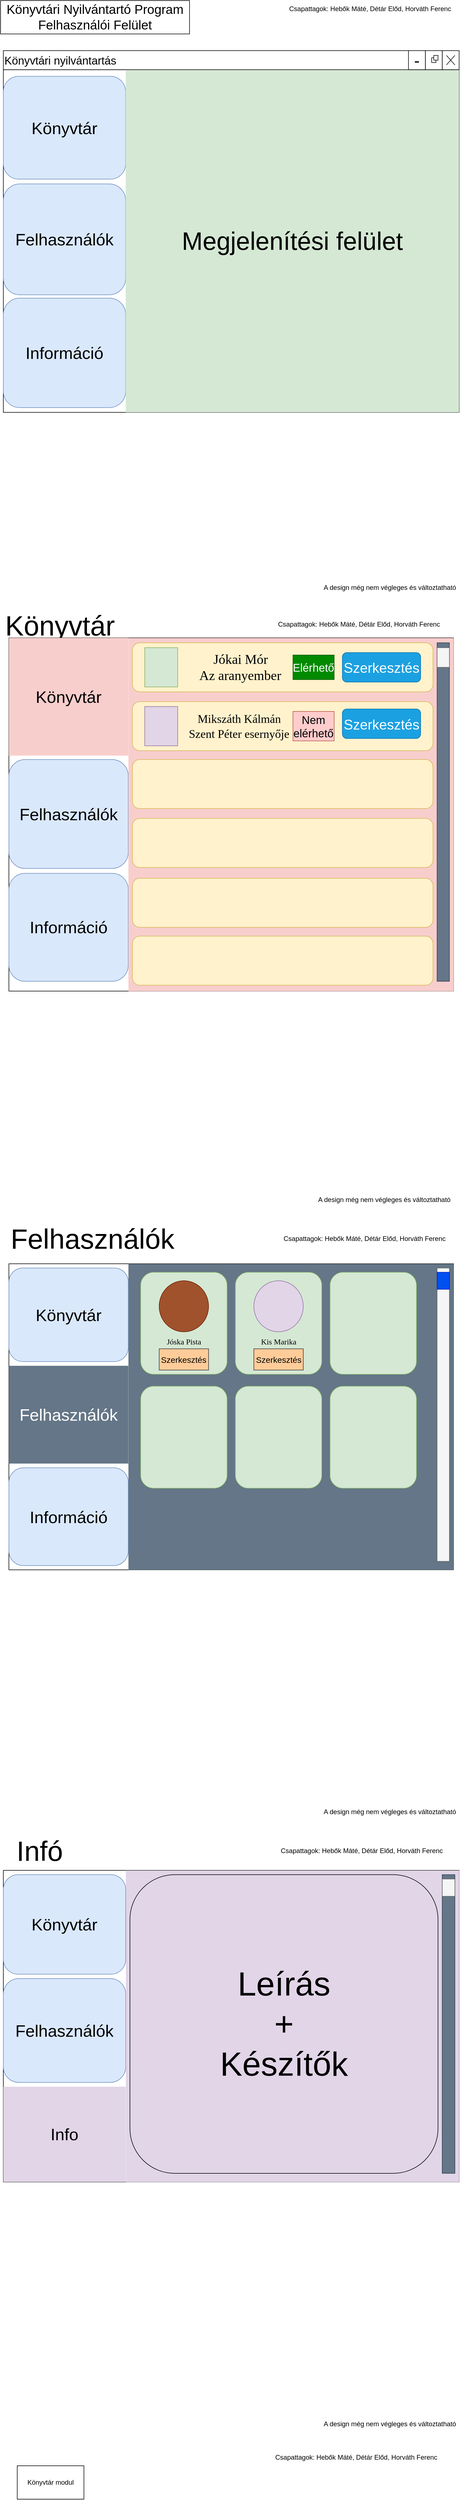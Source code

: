 <mxfile version="22.1.4" type="github">
  <diagram name="Page-1" id="88say22HIAeJnyaCDxLZ">
    <mxGraphModel dx="961" dy="528" grid="1" gridSize="10" guides="1" tooltips="1" connect="1" arrows="1" fold="1" page="1" pageScale="1" pageWidth="850" pageHeight="1100" background="#ffffff" math="0" shadow="0">
      <root>
        <mxCell id="0" />
        <mxCell id="1" parent="0" />
        <mxCell id="RWOpoAa0g8dToT_tsujj-1" value="&lt;font style=&quot;font-size: 23px;&quot;&gt;Könyvtári Nyilvántartó Program Felhasználói Felület&lt;/font&gt;" style="rounded=0;whiteSpace=wrap;html=1;fillColor=#FFFFFF;" vertex="1" parent="1">
          <mxGeometry x="10" y="10" width="340" height="60" as="geometry" />
        </mxCell>
        <mxCell id="RWOpoAa0g8dToT_tsujj-62" value="" style="group" vertex="1" connectable="0" parent="1">
          <mxGeometry x="15" y="100" width="820" height="650" as="geometry" />
        </mxCell>
        <mxCell id="RWOpoAa0g8dToT_tsujj-2" value="" style="rounded=0;whiteSpace=wrap;html=1;" vertex="1" parent="RWOpoAa0g8dToT_tsujj-62">
          <mxGeometry y="34.211" width="820" height="615.789" as="geometry" />
        </mxCell>
        <mxCell id="RWOpoAa0g8dToT_tsujj-3" value="&lt;font style=&quot;font-size: 30px;&quot;&gt;Könyvtár&lt;/font&gt;" style="rounded=1;whiteSpace=wrap;html=1;fillColor=#dae8fc;strokeColor=#6c8ebf;" vertex="1" parent="RWOpoAa0g8dToT_tsujj-62">
          <mxGeometry y="46.184" width="220.185" height="184.737" as="geometry" />
        </mxCell>
        <mxCell id="RWOpoAa0g8dToT_tsujj-4" value="&lt;font style=&quot;font-size: 30px;&quot;&gt;Felhasználók&lt;/font&gt;" style="rounded=1;whiteSpace=wrap;html=1;fillColor=#dae8fc;strokeColor=#6c8ebf;" vertex="1" parent="RWOpoAa0g8dToT_tsujj-62">
          <mxGeometry y="239.474" width="220.185" height="199.276" as="geometry" />
        </mxCell>
        <mxCell id="RWOpoAa0g8dToT_tsujj-5" value="&lt;font style=&quot;font-size: 30px;&quot;&gt;Információ&lt;/font&gt;" style="rounded=1;whiteSpace=wrap;html=1;fillColor=#dae8fc;strokeColor=#6c8ebf;" vertex="1" parent="RWOpoAa0g8dToT_tsujj-62">
          <mxGeometry y="444.737" width="220.185" height="196.711" as="geometry" />
        </mxCell>
        <mxCell id="RWOpoAa0g8dToT_tsujj-6" value="&lt;font style=&quot;font-size: 45px;&quot;&gt;Megjelenítési felület&lt;br&gt;&lt;/font&gt;" style="rounded=0;whiteSpace=wrap;html=1;fillColor=#d5e8d4;strokeColor=none;" vertex="1" parent="RWOpoAa0g8dToT_tsujj-62">
          <mxGeometry x="220.185" y="34.211" width="599.815" height="615.789" as="geometry" />
        </mxCell>
        <mxCell id="RWOpoAa0g8dToT_tsujj-7" value="&lt;div style=&quot;font-size: 20px;&quot; align=&quot;left&quot;&gt;Könyvtári nyilvántartás&lt;br&gt;&lt;/div&gt;" style="rounded=0;whiteSpace=wrap;html=1;align=left;" vertex="1" parent="RWOpoAa0g8dToT_tsujj-62">
          <mxGeometry width="820" height="34.211" as="geometry" />
        </mxCell>
        <mxCell id="RWOpoAa0g8dToT_tsujj-8" value="" style="rounded=0;whiteSpace=wrap;html=1;" vertex="1" parent="RWOpoAa0g8dToT_tsujj-62">
          <mxGeometry x="789.63" width="30.37" height="34.211" as="geometry" />
        </mxCell>
        <mxCell id="RWOpoAa0g8dToT_tsujj-9" value="" style="rounded=0;whiteSpace=wrap;html=1;" vertex="1" parent="RWOpoAa0g8dToT_tsujj-62">
          <mxGeometry x="759.259" width="30.37" height="34.211" as="geometry" />
        </mxCell>
        <mxCell id="RWOpoAa0g8dToT_tsujj-10" value="&lt;font style=&quot;font-size: 30px;&quot;&gt;-&lt;/font&gt;" style="rounded=0;whiteSpace=wrap;html=1;" vertex="1" parent="RWOpoAa0g8dToT_tsujj-62">
          <mxGeometry x="728.889" width="30.37" height="34.211" as="geometry" />
        </mxCell>
        <mxCell id="RWOpoAa0g8dToT_tsujj-11" value="" style="rounded=0;whiteSpace=wrap;html=1;" vertex="1" parent="RWOpoAa0g8dToT_tsujj-62">
          <mxGeometry x="770.648" y="12.829" width="7.593" height="8.553" as="geometry" />
        </mxCell>
        <mxCell id="RWOpoAa0g8dToT_tsujj-12" value="" style="rounded=0;whiteSpace=wrap;html=1;" vertex="1" parent="RWOpoAa0g8dToT_tsujj-62">
          <mxGeometry x="774.444" y="8.553" width="7.593" height="8.553" as="geometry" />
        </mxCell>
        <mxCell id="RWOpoAa0g8dToT_tsujj-13" value="" style="endArrow=none;html=1;rounded=0;" edge="1" parent="RWOpoAa0g8dToT_tsujj-62">
          <mxGeometry width="50" height="50" relative="1" as="geometry">
            <mxPoint x="797.222" y="25.658" as="sourcePoint" />
            <mxPoint x="812.407" y="8.553" as="targetPoint" />
          </mxGeometry>
        </mxCell>
        <mxCell id="RWOpoAa0g8dToT_tsujj-14" value="" style="endArrow=none;html=1;rounded=0;" edge="1" parent="RWOpoAa0g8dToT_tsujj-62">
          <mxGeometry width="50" height="50" relative="1" as="geometry">
            <mxPoint x="797.222" y="8.553" as="sourcePoint" />
            <mxPoint x="812.407" y="25.658" as="targetPoint" />
          </mxGeometry>
        </mxCell>
        <mxCell id="RWOpoAa0g8dToT_tsujj-63" value="" style="group" vertex="1" connectable="0" parent="1">
          <mxGeometry x="25" y="1120" width="805" height="670" as="geometry" />
        </mxCell>
        <mxCell id="RWOpoAa0g8dToT_tsujj-15" value="" style="rounded=0;whiteSpace=wrap;html=1;" vertex="1" parent="RWOpoAa0g8dToT_tsujj-63">
          <mxGeometry y="35.263" width="800" height="634.737" as="geometry" />
        </mxCell>
        <mxCell id="RWOpoAa0g8dToT_tsujj-16" value="&lt;div style=&quot;font-size: 50px;&quot;&gt;Könyvtár&lt;/div&gt;" style="text;html=1;strokeColor=none;fillColor=none;align=center;verticalAlign=middle;whiteSpace=wrap;rounded=0;fontSize=50;" vertex="1" parent="RWOpoAa0g8dToT_tsujj-63">
          <mxGeometry x="70.002" width="44.444" height="26.447" as="geometry" />
        </mxCell>
        <mxCell id="RWOpoAa0g8dToT_tsujj-17" value="&lt;font style=&quot;font-size: 30px;&quot;&gt;Felhasználók&lt;/font&gt;" style="rounded=1;whiteSpace=wrap;html=1;fillColor=#dae8fc;strokeColor=#6c8ebf;" vertex="1" parent="RWOpoAa0g8dToT_tsujj-63">
          <mxGeometry y="253.895" width="214.815" height="195.711" as="geometry" />
        </mxCell>
        <mxCell id="RWOpoAa0g8dToT_tsujj-18" value="&lt;div style=&quot;font-size: 30px;&quot;&gt;&lt;font style=&quot;font-size: 30px;&quot;&gt;Információ&lt;/font&gt;&lt;/div&gt;" style="rounded=1;whiteSpace=wrap;html=1;fillColor=#dae8fc;strokeColor=#6c8ebf;" vertex="1" parent="RWOpoAa0g8dToT_tsujj-63">
          <mxGeometry y="458.421" width="214.815" height="193.947" as="geometry" />
        </mxCell>
        <mxCell id="RWOpoAa0g8dToT_tsujj-19" value="" style="rounded=0;whiteSpace=wrap;html=1;fillColor=#f8cecc;strokeColor=none;strokeWidth=0;" vertex="1" parent="RWOpoAa0g8dToT_tsujj-63">
          <mxGeometry x="214.815" y="35.263" width="585.185" height="634.737" as="geometry" />
        </mxCell>
        <mxCell id="RWOpoAa0g8dToT_tsujj-20" value="&lt;font style=&quot;font-size: 30px;&quot;&gt;Könyvtár&lt;/font&gt;" style="rounded=0;whiteSpace=wrap;html=1;fillColor=#f8cecc;strokeColor=none;" vertex="1" parent="RWOpoAa0g8dToT_tsujj-63">
          <mxGeometry y="35.263" width="214.815" height="211.579" as="geometry" />
        </mxCell>
        <mxCell id="RWOpoAa0g8dToT_tsujj-21" value="&lt;div style=&quot;font-size: 24px;&quot; align=&quot;left&quot;&gt;&lt;font style=&quot;font-size: 24px;&quot; face=&quot;Times New Roman&quot;&gt;&amp;nbsp;&amp;nbsp;&amp;nbsp;&amp;nbsp;&amp;nbsp;&amp;nbsp;&amp;nbsp;&amp;nbsp;&amp;nbsp;&amp;nbsp;&amp;nbsp;&amp;nbsp;&amp;nbsp;&amp;nbsp;&amp;nbsp;&amp;nbsp;&amp;nbsp;&amp;nbsp;&amp;nbsp;&amp;nbsp;&amp;nbsp;&amp;nbsp;&amp;nbsp; Jókai Mór &amp;nbsp;&amp;nbsp;&amp;nbsp;&lt;/font&gt;&lt;/div&gt;&lt;div style=&quot;font-size: 24px;&quot; align=&quot;left&quot;&gt;&lt;font style=&quot;font-size: 24px;&quot; face=&quot;Times New Roman&quot;&gt;&amp;nbsp;&amp;nbsp;&amp;nbsp;&amp;nbsp;&amp;nbsp;&amp;nbsp;&amp;nbsp;&amp;nbsp;&amp;nbsp;&amp;nbsp;&amp;nbsp;&amp;nbsp;&amp;nbsp;&amp;nbsp;&amp;nbsp;&amp;nbsp;&amp;nbsp;&amp;nbsp;&amp;nbsp; Az aranyembe&lt;/font&gt;&lt;font face=&quot;Times New Roman&quot; style=&quot;font-size: 24px;&quot;&gt;&lt;font style=&quot;font-size: 24px;&quot;&gt;r&lt;/font&gt;&lt;br&gt;&lt;/font&gt;&lt;/div&gt;" style="rounded=1;whiteSpace=wrap;html=1;align=left;fillColor=#fff2cc;strokeColor=#d6b656;" vertex="1" parent="RWOpoAa0g8dToT_tsujj-63">
          <mxGeometry x="222.222" y="44.079" width="540.741" height="88.158" as="geometry" />
        </mxCell>
        <mxCell id="RWOpoAa0g8dToT_tsujj-22" value="&lt;div style=&quot;font-size: 21px;&quot; align=&quot;left&quot;&gt;&lt;font style=&quot;font-size: 21px;&quot;&gt;&lt;font style=&quot;font-size: 21px;&quot; face=&quot;Times New Roman&quot;&gt;&amp;nbsp;&amp;nbsp;&amp;nbsp;&amp;nbsp;&amp;nbsp;&amp;nbsp;&amp;nbsp;&amp;nbsp;&amp;nbsp;&amp;nbsp;&amp;nbsp;&amp;nbsp;&amp;nbsp;&amp;nbsp;&amp;nbsp;&amp;nbsp;&amp;nbsp;&amp;nbsp;&amp;nbsp;&amp;nbsp;&amp;nbsp; Mikszáth Kálmán&amp;nbsp;&amp;nbsp;&amp;nbsp;&lt;/font&gt;&lt;/font&gt;&lt;/div&gt;&lt;div style=&quot;font-size: 21px;&quot; align=&quot;left&quot;&gt;&lt;font style=&quot;font-size: 21px;&quot;&gt;&lt;font style=&quot;font-size: 21px;&quot; face=&quot;Times New Roman&quot;&gt;&amp;nbsp;&amp;nbsp;&amp;nbsp;&amp;nbsp;&amp;nbsp;&amp;nbsp;&amp;nbsp;&amp;nbsp;&amp;nbsp;&amp;nbsp;&amp;nbsp;&amp;nbsp;&amp;nbsp;&amp;nbsp;&amp;nbsp;&amp;nbsp;&amp;nbsp;&amp;nbsp; Szent Péter esernyője&lt;/font&gt;&lt;/font&gt;&lt;br&gt;&lt;/div&gt;" style="rounded=1;whiteSpace=wrap;html=1;align=left;fillColor=#fff2cc;strokeColor=#d6b656;" vertex="1" parent="RWOpoAa0g8dToT_tsujj-63">
          <mxGeometry x="222.222" y="149.868" width="540.741" height="88.158" as="geometry" />
        </mxCell>
        <mxCell id="RWOpoAa0g8dToT_tsujj-23" value="" style="rounded=1;whiteSpace=wrap;html=1;fillColor=#fff2cc;strokeColor=#d6b656;" vertex="1" parent="RWOpoAa0g8dToT_tsujj-63">
          <mxGeometry x="222.222" y="253.895" width="540.741" height="88.158" as="geometry" />
        </mxCell>
        <mxCell id="RWOpoAa0g8dToT_tsujj-24" value="" style="rounded=1;whiteSpace=wrap;html=1;fillColor=#fff2cc;strokeColor=#d6b656;" vertex="1" parent="RWOpoAa0g8dToT_tsujj-63">
          <mxGeometry x="222.222" y="359.684" width="540.741" height="88.158" as="geometry" />
        </mxCell>
        <mxCell id="RWOpoAa0g8dToT_tsujj-25" value="" style="rounded=1;whiteSpace=wrap;html=1;fillColor=#fff2cc;strokeColor=#d6b656;" vertex="1" parent="RWOpoAa0g8dToT_tsujj-63">
          <mxGeometry x="222.222" y="467.237" width="540.741" height="88.158" as="geometry" />
        </mxCell>
        <mxCell id="RWOpoAa0g8dToT_tsujj-26" value="" style="rounded=0;whiteSpace=wrap;html=1;fillColor=#647687;fontColor=#ffffff;strokeColor=#314354;" vertex="1" parent="RWOpoAa0g8dToT_tsujj-63">
          <mxGeometry x="770.37" y="44.079" width="22.222" height="608.289" as="geometry" />
        </mxCell>
        <mxCell id="RWOpoAa0g8dToT_tsujj-27" value="" style="rounded=1;whiteSpace=wrap;html=1;fillColor=#fff2cc;strokeColor=#d6b656;" vertex="1" parent="RWOpoAa0g8dToT_tsujj-63">
          <mxGeometry x="222.222" y="571.263" width="540.741" height="88.158" as="geometry" />
        </mxCell>
        <mxCell id="RWOpoAa0g8dToT_tsujj-28" value="&lt;font style=&quot;font-size: 20px;&quot;&gt;Elérhető&lt;/font&gt;" style="rounded=0;whiteSpace=wrap;html=1;fillColor=#008a00;fontColor=#ffffff;strokeColor=#005700;" vertex="1" parent="RWOpoAa0g8dToT_tsujj-63">
          <mxGeometry x="511.111" y="66.118" width="74.074" height="44.079" as="geometry" />
        </mxCell>
        <mxCell id="RWOpoAa0g8dToT_tsujj-29" value="&lt;font style=&quot;font-size: 25px;&quot;&gt;Szerkesztés&lt;/font&gt;" style="rounded=1;whiteSpace=wrap;html=1;fillColor=#1ba1e2;strokeColor=#006EAF;fontColor=#ffffff;" vertex="1" parent="RWOpoAa0g8dToT_tsujj-63">
          <mxGeometry x="600" y="61.711" width="140.741" height="52.895" as="geometry" />
        </mxCell>
        <mxCell id="RWOpoAa0g8dToT_tsujj-30" value="&lt;font style=&quot;font-size: 20px;&quot;&gt;Nem&lt;font style=&quot;font-size: 20px;&quot;&gt; elérhető&lt;/font&gt;&lt;/font&gt;" style="rounded=0;whiteSpace=wrap;html=1;fillColor=#FFCCCC;strokeColor=#b85450;" vertex="1" parent="RWOpoAa0g8dToT_tsujj-63">
          <mxGeometry x="511.111" y="167.5" width="74.074" height="52.895" as="geometry" />
        </mxCell>
        <mxCell id="RWOpoAa0g8dToT_tsujj-31" value="&lt;font style=&quot;font-size: 25px;&quot;&gt;Szerkesztés&lt;/font&gt;" style="rounded=1;whiteSpace=wrap;html=1;fillColor=#1ba1e2;strokeColor=#006EAF;fontColor=#ffffff;" vertex="1" parent="RWOpoAa0g8dToT_tsujj-63">
          <mxGeometry x="600" y="163.092" width="140.741" height="52.895" as="geometry" />
        </mxCell>
        <mxCell id="RWOpoAa0g8dToT_tsujj-32" value="" style="rounded=0;whiteSpace=wrap;html=1;fillColor=#f5f5f5;fontColor=#333333;strokeColor=#666666;" vertex="1" parent="RWOpoAa0g8dToT_tsujj-63">
          <mxGeometry x="770.37" y="52.895" width="22.222" height="35.263" as="geometry" />
        </mxCell>
        <mxCell id="RWOpoAa0g8dToT_tsujj-52" value="" style="rounded=0;whiteSpace=wrap;html=1;fillColor=#d5e8d4;strokeColor=#82b366;" vertex="1" parent="RWOpoAa0g8dToT_tsujj-63">
          <mxGeometry x="244.444" y="52.895" width="59.259" height="70.526" as="geometry" />
        </mxCell>
        <mxCell id="RWOpoAa0g8dToT_tsujj-53" value="" style="rounded=0;whiteSpace=wrap;html=1;fillColor=#e1d5e7;strokeColor=#9673a6;" vertex="1" parent="RWOpoAa0g8dToT_tsujj-63">
          <mxGeometry x="244.444" y="158.684" width="59.259" height="70.526" as="geometry" />
        </mxCell>
        <mxCell id="RWOpoAa0g8dToT_tsujj-74" value="Csapattagok: Hebők Máté, Détár Előd, Horváth Ferenc" style="text;html=1;strokeColor=none;fillColor=none;align=center;verticalAlign=middle;whiteSpace=wrap;rounded=0;" vertex="1" parent="RWOpoAa0g8dToT_tsujj-63">
          <mxGeometry x="455" y="-3.55" width="350" height="30" as="geometry" />
        </mxCell>
        <mxCell id="RWOpoAa0g8dToT_tsujj-64" value="" style="group" vertex="1" connectable="0" parent="1">
          <mxGeometry x="25" y="2280" width="800" height="550" as="geometry" />
        </mxCell>
        <mxCell id="RWOpoAa0g8dToT_tsujj-33" value="" style="rounded=0;whiteSpace=wrap;html=1;" vertex="1" parent="RWOpoAa0g8dToT_tsujj-64">
          <mxGeometry width="800" height="550" as="geometry" />
        </mxCell>
        <mxCell id="RWOpoAa0g8dToT_tsujj-34" value="&lt;font style=&quot;font-size: 30px;&quot;&gt;Felhasználók&lt;/font&gt;" style="rounded=0;whiteSpace=wrap;html=1;fillColor=#647687;strokeColor=none;fontColor=#ffffff;" vertex="1" parent="RWOpoAa0g8dToT_tsujj-64">
          <mxGeometry y="183.333" width="214.815" height="175.694" as="geometry" />
        </mxCell>
        <mxCell id="RWOpoAa0g8dToT_tsujj-35" value="&lt;font style=&quot;font-size: 30px;&quot;&gt;Információ&lt;/font&gt;" style="rounded=1;whiteSpace=wrap;html=1;fillColor=#dae8fc;strokeColor=#6c8ebf;" vertex="1" parent="RWOpoAa0g8dToT_tsujj-64">
          <mxGeometry y="366.667" width="214.815" height="175.694" as="geometry" />
        </mxCell>
        <mxCell id="RWOpoAa0g8dToT_tsujj-36" value="" style="rounded=0;whiteSpace=wrap;html=1;fillColor=#647687;strokeColor=none;strokeWidth=0;fontColor=#ffffff;" vertex="1" parent="RWOpoAa0g8dToT_tsujj-64">
          <mxGeometry x="214.815" width="585.185" height="550" as="geometry" />
        </mxCell>
        <mxCell id="RWOpoAa0g8dToT_tsujj-37" value="&lt;font style=&quot;font-size: 30px;&quot;&gt;Könyvtár&lt;/font&gt;" style="rounded=1;whiteSpace=wrap;html=1;fillColor=#dae8fc;strokeColor=#6c8ebf;" vertex="1" parent="RWOpoAa0g8dToT_tsujj-64">
          <mxGeometry y="7.639" width="214.815" height="168.056" as="geometry" />
        </mxCell>
        <mxCell id="RWOpoAa0g8dToT_tsujj-38" value="" style="rounded=0;whiteSpace=wrap;html=1;fillColor=#f5f5f5;fontColor=#333333;strokeColor=#666666;" vertex="1" parent="RWOpoAa0g8dToT_tsujj-64">
          <mxGeometry x="770.37" y="7.639" width="22.222" height="527.083" as="geometry" />
        </mxCell>
        <mxCell id="RWOpoAa0g8dToT_tsujj-39" value="" style="rounded=0;whiteSpace=wrap;html=1;fillColor=#0050ef;fontColor=#ffffff;strokeColor=#001DBC;" vertex="1" parent="RWOpoAa0g8dToT_tsujj-64">
          <mxGeometry x="770.37" y="15.278" width="22.222" height="30.556" as="geometry" />
        </mxCell>
        <mxCell id="RWOpoAa0g8dToT_tsujj-40" value="" style="rounded=1;whiteSpace=wrap;html=1;fillColor=#d5e8d4;strokeColor=#82b366;" vertex="1" parent="RWOpoAa0g8dToT_tsujj-64">
          <mxGeometry x="237.037" y="15.278" width="155.556" height="183.333" as="geometry" />
        </mxCell>
        <mxCell id="RWOpoAa0g8dToT_tsujj-41" value="" style="rounded=1;whiteSpace=wrap;html=1;fillColor=#d5e8d4;strokeColor=#82b366;" vertex="1" parent="RWOpoAa0g8dToT_tsujj-64">
          <mxGeometry x="407.407" y="15.278" width="155.556" height="183.333" as="geometry" />
        </mxCell>
        <mxCell id="RWOpoAa0g8dToT_tsujj-42" value="" style="rounded=1;whiteSpace=wrap;html=1;fillColor=#d5e8d4;strokeColor=#82b366;" vertex="1" parent="RWOpoAa0g8dToT_tsujj-64">
          <mxGeometry x="577.778" y="15.278" width="155.556" height="183.333" as="geometry" />
        </mxCell>
        <mxCell id="RWOpoAa0g8dToT_tsujj-43" value="" style="rounded=1;whiteSpace=wrap;html=1;fillColor=#d5e8d4;strokeColor=#82b366;" vertex="1" parent="RWOpoAa0g8dToT_tsujj-64">
          <mxGeometry x="237.037" y="220" width="155.556" height="183.333" as="geometry" />
        </mxCell>
        <mxCell id="RWOpoAa0g8dToT_tsujj-44" value="" style="rounded=1;whiteSpace=wrap;html=1;fillColor=#d5e8d4;strokeColor=#82b366;" vertex="1" parent="RWOpoAa0g8dToT_tsujj-64">
          <mxGeometry x="407.407" y="220" width="155.556" height="183.333" as="geometry" />
        </mxCell>
        <mxCell id="RWOpoAa0g8dToT_tsujj-45" value="" style="rounded=1;whiteSpace=wrap;html=1;fillColor=#d5e8d4;strokeColor=#82b366;" vertex="1" parent="RWOpoAa0g8dToT_tsujj-64">
          <mxGeometry x="577.778" y="220" width="155.556" height="183.333" as="geometry" />
        </mxCell>
        <mxCell id="RWOpoAa0g8dToT_tsujj-46" value="" style="ellipse;whiteSpace=wrap;html=1;fillColor=#a0522d;fontColor=#ffffff;strokeColor=#6D1F00;" vertex="1" parent="RWOpoAa0g8dToT_tsujj-64">
          <mxGeometry x="270.37" y="30.556" width="88.889" height="91.667" as="geometry" />
        </mxCell>
        <mxCell id="RWOpoAa0g8dToT_tsujj-47" value="&lt;font face=&quot;Verdana&quot; style=&quot;font-size: 14px;&quot;&gt;Jóska Pista&lt;/font&gt;" style="text;html=1;strokeColor=none;fillColor=none;align=center;verticalAlign=middle;whiteSpace=wrap;rounded=0;" vertex="1" parent="RWOpoAa0g8dToT_tsujj-64">
          <mxGeometry x="269.81" y="121.32" width="90" height="40" as="geometry" />
        </mxCell>
        <mxCell id="RWOpoAa0g8dToT_tsujj-48" value="&lt;font style=&quot;font-size: 15px;&quot;&gt;Szerkesztés&lt;/font&gt;" style="rounded=0;whiteSpace=wrap;html=1;fillColor=#ffcc99;strokeColor=#36393d;" vertex="1" parent="RWOpoAa0g8dToT_tsujj-64">
          <mxGeometry x="270.37" y="152.778" width="88.889" height="38.194" as="geometry" />
        </mxCell>
        <mxCell id="RWOpoAa0g8dToT_tsujj-49" value="" style="ellipse;whiteSpace=wrap;html=1;fillColor=#e1d5e7;strokeColor=#9673a6;" vertex="1" parent="RWOpoAa0g8dToT_tsujj-64">
          <mxGeometry x="440.741" y="30.556" width="88.889" height="91.667" as="geometry" />
        </mxCell>
        <mxCell id="RWOpoAa0g8dToT_tsujj-50" value="&lt;font style=&quot;&quot; face=&quot;Verdana&quot;&gt;&lt;font style=&quot;font-size: 14px;&quot;&gt;Kis Marika&lt;/font&gt;&lt;br&gt;&lt;/font&gt;" style="text;html=1;strokeColor=none;fillColor=none;align=center;verticalAlign=middle;whiteSpace=wrap;rounded=0;" vertex="1" parent="RWOpoAa0g8dToT_tsujj-64">
          <mxGeometry x="440.741" y="129.861" width="88.889" height="22.917" as="geometry" />
        </mxCell>
        <mxCell id="RWOpoAa0g8dToT_tsujj-51" value="&lt;font style=&quot;font-size: 15px;&quot;&gt;Szerkesztés&lt;/font&gt;" style="rounded=0;whiteSpace=wrap;html=1;fillColor=#ffcc99;strokeColor=#36393d;" vertex="1" parent="RWOpoAa0g8dToT_tsujj-64">
          <mxGeometry x="440.741" y="152.778" width="88.889" height="38.194" as="geometry" />
        </mxCell>
        <mxCell id="RWOpoAa0g8dToT_tsujj-65" value="" style="group" vertex="1" connectable="0" parent="1">
          <mxGeometry x="15" y="3370" width="820" height="560" as="geometry" />
        </mxCell>
        <mxCell id="RWOpoAa0g8dToT_tsujj-54" value="" style="rounded=0;whiteSpace=wrap;html=1;" vertex="1" parent="RWOpoAa0g8dToT_tsujj-65">
          <mxGeometry width="820" height="560" as="geometry" />
        </mxCell>
        <mxCell id="RWOpoAa0g8dToT_tsujj-55" value="&lt;font style=&quot;font-size: 30px;&quot;&gt;Felhasználók&lt;/font&gt;" style="rounded=1;whiteSpace=wrap;html=1;fillColor=#dae8fc;strokeColor=#6c8ebf;" vertex="1" parent="RWOpoAa0g8dToT_tsujj-65">
          <mxGeometry y="194.444" width="220.185" height="186.667" as="geometry" />
        </mxCell>
        <mxCell id="RWOpoAa0g8dToT_tsujj-56" value="&lt;font style=&quot;font-size: 30px;&quot;&gt;Info&lt;/font&gt;" style="rounded=0;whiteSpace=wrap;html=1;fillColor=#e1d5e7;strokeColor=none;" vertex="1" parent="RWOpoAa0g8dToT_tsujj-65">
          <mxGeometry y="388.889" width="220.185" height="171.111" as="geometry" />
        </mxCell>
        <mxCell id="RWOpoAa0g8dToT_tsujj-57" value="" style="rounded=0;whiteSpace=wrap;html=1;fillColor=#e1d5e7;strokeColor=none;strokeWidth=0;" vertex="1" parent="RWOpoAa0g8dToT_tsujj-65">
          <mxGeometry x="220.185" width="599.815" height="560" as="geometry" />
        </mxCell>
        <mxCell id="RWOpoAa0g8dToT_tsujj-58" value="&lt;font style=&quot;font-size: 30px;&quot;&gt;Könyvtár&lt;/font&gt;" style="rounded=1;whiteSpace=wrap;html=1;fillColor=#dae8fc;strokeColor=#6c8ebf;" vertex="1" parent="RWOpoAa0g8dToT_tsujj-65">
          <mxGeometry y="7.778" width="220.185" height="178.889" as="geometry" />
        </mxCell>
        <mxCell id="RWOpoAa0g8dToT_tsujj-59" value="" style="rounded=0;whiteSpace=wrap;html=1;fillColor=#647687;fontColor=#ffffff;strokeColor=#314354;" vertex="1" parent="RWOpoAa0g8dToT_tsujj-65">
          <mxGeometry x="789.63" y="7.778" width="22.778" height="536.667" as="geometry" />
        </mxCell>
        <mxCell id="RWOpoAa0g8dToT_tsujj-60" value="" style="rounded=0;whiteSpace=wrap;html=1;fillColor=#f5f5f5;strokeColor=#666666;fontColor=#333333;" vertex="1" parent="RWOpoAa0g8dToT_tsujj-65">
          <mxGeometry x="789.63" y="15.556" width="22.778" height="31.111" as="geometry" />
        </mxCell>
        <mxCell id="RWOpoAa0g8dToT_tsujj-61" value="&lt;div&gt;&lt;font style=&quot;font-size: 60px;&quot;&gt;Leírás&lt;/font&gt;&lt;/div&gt;&lt;div&gt;&lt;font style=&quot;font-size: 60px;&quot;&gt;+&lt;/font&gt;&lt;/div&gt;&lt;div&gt;&lt;font style=&quot;font-size: 60px;&quot;&gt;Készítők&lt;br&gt;&lt;/font&gt;&lt;/div&gt;" style="rounded=1;whiteSpace=wrap;html=1;fillColor=none;" vertex="1" parent="RWOpoAa0g8dToT_tsujj-65">
          <mxGeometry x="227.778" y="7.778" width="554.259" height="536.667" as="geometry" />
        </mxCell>
        <mxCell id="RWOpoAa0g8dToT_tsujj-66" value="&lt;font style=&quot;font-size: 50px;&quot;&gt;Felhasználók&lt;/font&gt;" style="text;html=1;align=center;verticalAlign=middle;resizable=0;points=[];autosize=1;strokeColor=none;fillColor=none;" vertex="1" parent="1">
          <mxGeometry x="15" y="2200" width="320" height="70" as="geometry" />
        </mxCell>
        <mxCell id="RWOpoAa0g8dToT_tsujj-67" value="&lt;font style=&quot;font-size: 50px;&quot;&gt;Infó&lt;/font&gt;" style="text;html=1;align=center;verticalAlign=middle;resizable=0;points=[];autosize=1;strokeColor=none;fillColor=none;" vertex="1" parent="1">
          <mxGeometry x="25" y="3300" width="110" height="70" as="geometry" />
        </mxCell>
        <mxCell id="RWOpoAa0g8dToT_tsujj-68" value="Csapattagok: Hebők Máté, Détár Előd, Horváth Ferenc" style="text;html=1;strokeColor=none;fillColor=none;align=center;verticalAlign=middle;whiteSpace=wrap;rounded=0;" vertex="1" parent="1">
          <mxGeometry x="500" y="10" width="350" height="30" as="geometry" />
        </mxCell>
        <mxCell id="RWOpoAa0g8dToT_tsujj-70" value="A design még nem végleges és változtatható" style="text;html=1;align=center;verticalAlign=middle;resizable=0;points=[];autosize=1;strokeColor=none;fillColor=none;" vertex="1" parent="1">
          <mxGeometry x="580" y="1050" width="260" height="30" as="geometry" />
        </mxCell>
        <mxCell id="RWOpoAa0g8dToT_tsujj-71" value="A design még nem végleges és változtatható" style="text;html=1;align=center;verticalAlign=middle;resizable=0;points=[];autosize=1;strokeColor=none;fillColor=none;" vertex="1" parent="1">
          <mxGeometry x="570" y="2150" width="260" height="30" as="geometry" />
        </mxCell>
        <mxCell id="RWOpoAa0g8dToT_tsujj-72" value="A design még nem végleges és változtatható" style="text;html=1;align=center;verticalAlign=middle;resizable=0;points=[];autosize=1;strokeColor=none;fillColor=none;" vertex="1" parent="1">
          <mxGeometry x="580" y="3250" width="260" height="30" as="geometry" />
        </mxCell>
        <mxCell id="RWOpoAa0g8dToT_tsujj-73" value="A design még nem végleges és változtatható" style="text;html=1;align=center;verticalAlign=middle;resizable=0;points=[];autosize=1;strokeColor=none;fillColor=none;" vertex="1" parent="1">
          <mxGeometry x="580" y="4350" width="260" height="30" as="geometry" />
        </mxCell>
        <mxCell id="RWOpoAa0g8dToT_tsujj-75" value="Csapattagok: Hebők Máté, Détár Előd, Horváth Ferenc" style="text;html=1;strokeColor=none;fillColor=none;align=center;verticalAlign=middle;whiteSpace=wrap;rounded=0;" vertex="1" parent="1">
          <mxGeometry x="490" y="2220" width="350" height="30" as="geometry" />
        </mxCell>
        <mxCell id="RWOpoAa0g8dToT_tsujj-76" value="Csapattagok: Hebők Máté, Détár Előd, Horváth Ferenc" style="text;html=1;strokeColor=none;fillColor=none;align=center;verticalAlign=middle;whiteSpace=wrap;rounded=0;" vertex="1" parent="1">
          <mxGeometry x="485" y="3320" width="350" height="30" as="geometry" />
        </mxCell>
        <mxCell id="RWOpoAa0g8dToT_tsujj-77" value="Csapattagok: Hebők Máté, Détár Előd, Horváth Ferenc" style="text;html=1;strokeColor=none;fillColor=none;align=center;verticalAlign=middle;whiteSpace=wrap;rounded=0;" vertex="1" parent="1">
          <mxGeometry x="475" y="4410" width="350" height="30" as="geometry" />
        </mxCell>
        <mxCell id="RWOpoAa0g8dToT_tsujj-78" value="Könyvtár modul" style="rounded=0;whiteSpace=wrap;html=1;" vertex="1" parent="1">
          <mxGeometry x="40" y="4440" width="120" height="60" as="geometry" />
        </mxCell>
      </root>
    </mxGraphModel>
  </diagram>
</mxfile>
